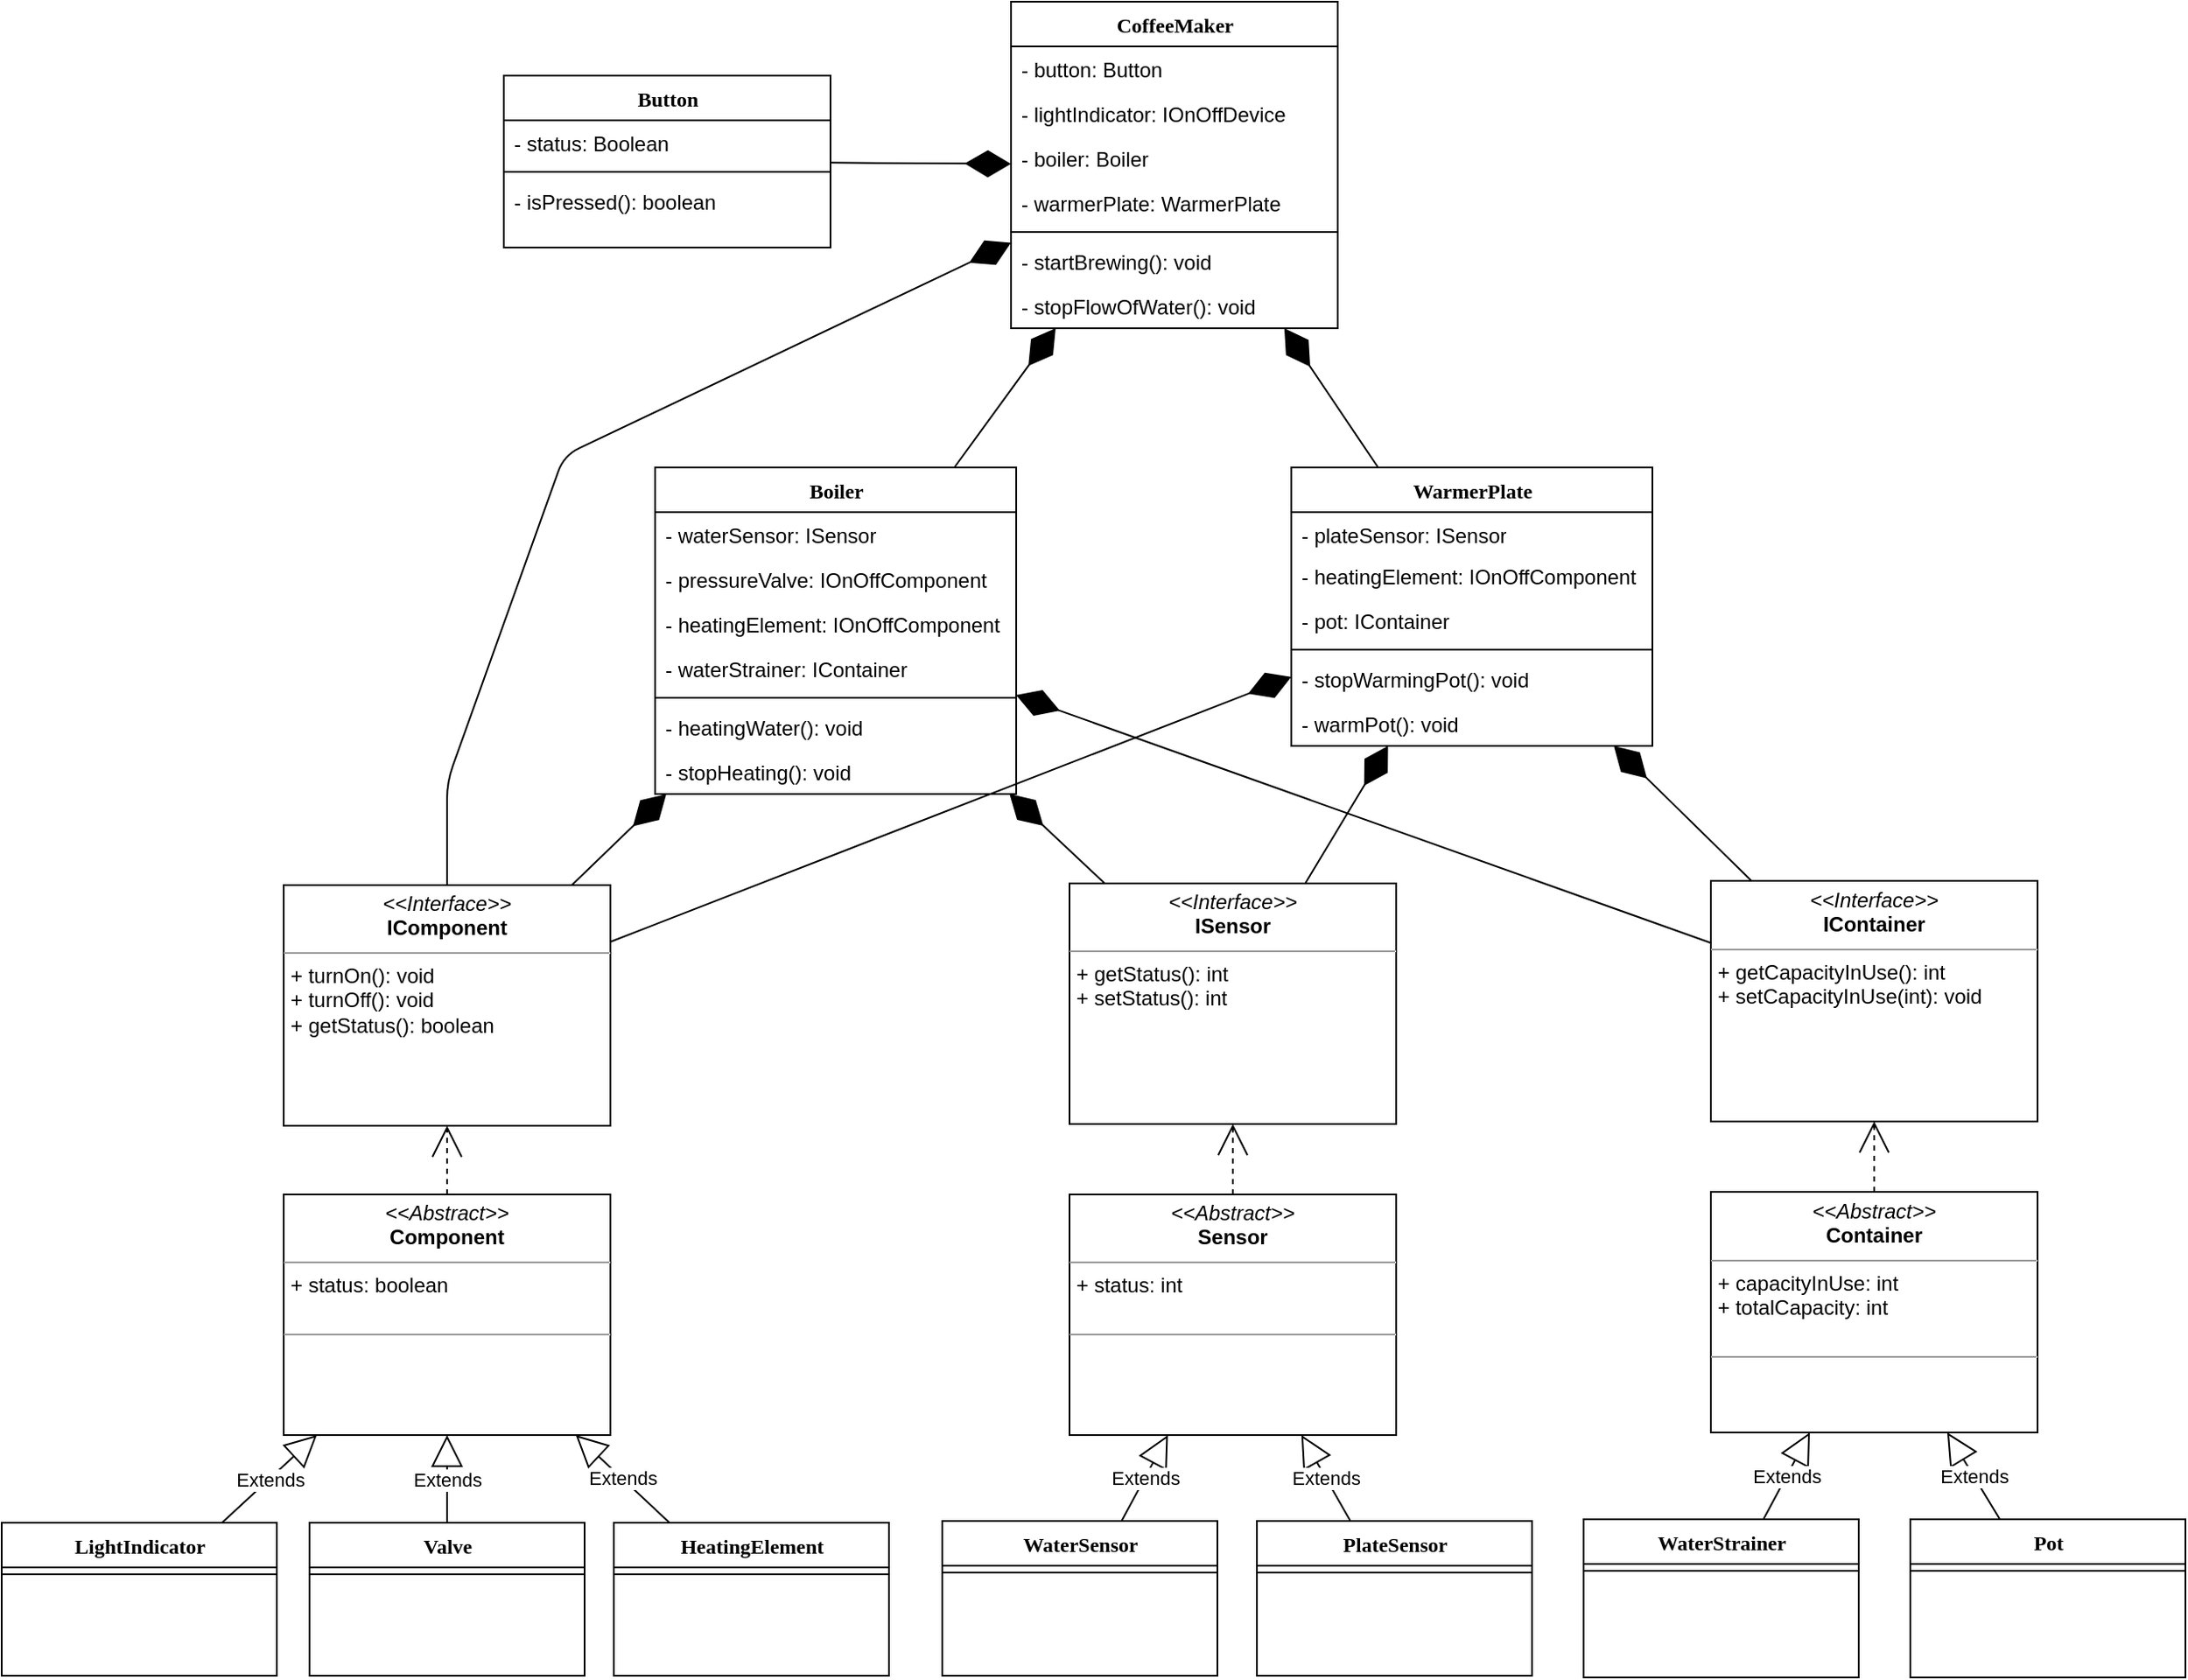 <mxfile version="10.6.7" type="device"><diagram name="Page-1" id="6133507b-19e7-1e82-6fc7-422aa6c4b21f"><mxGraphModel dx="1080" dy="1334" grid="1" gridSize="10" guides="1" tooltips="1" connect="1" arrows="1" fold="1" page="1" pageScale="1" pageWidth="1100" pageHeight="850" background="#ffffff" math="0" shadow="0"><root><mxCell id="0"/><mxCell id="1" parent="0"/><mxCell id="235556782a83e6d0-1" value="LightIndicator" style="swimlane;html=1;fontStyle=1;align=center;verticalAlign=top;childLayout=stackLayout;horizontal=1;startSize=26;horizontalStack=0;resizeParent=1;resizeLast=0;collapsible=1;marginBottom=0;swimlaneFillColor=#ffffff;rounded=0;shadow=0;comic=0;labelBackgroundColor=none;strokeColor=#000000;strokeWidth=1;fillColor=none;fontFamily=Verdana;fontSize=12;fontColor=#000000;" parent="1" vertex="1"><mxGeometry x="123" y="591" width="160" height="89" as="geometry"/></mxCell><mxCell id="235556782a83e6d0-6" value="" style="line;html=1;strokeWidth=1;fillColor=none;align=left;verticalAlign=middle;spacingTop=-1;spacingLeft=3;spacingRight=3;rotatable=0;labelPosition=right;points=[];portConstraint=eastwest;" parent="235556782a83e6d0-1" vertex="1"><mxGeometry y="26" width="160" height="8" as="geometry"/></mxCell><mxCell id="78961159f06e98e8-69" value="Valve" style="swimlane;html=1;fontStyle=1;align=center;verticalAlign=top;childLayout=stackLayout;horizontal=1;startSize=26;horizontalStack=0;resizeParent=1;resizeLast=0;collapsible=1;marginBottom=0;swimlaneFillColor=#ffffff;rounded=0;shadow=0;comic=0;labelBackgroundColor=none;strokeColor=#000000;strokeWidth=1;fillColor=none;fontFamily=Verdana;fontSize=12;fontColor=#000000;" parent="1" vertex="1"><mxGeometry x="302" y="591" width="160" height="89" as="geometry"/></mxCell><mxCell id="78961159f06e98e8-77" value="" style="line;html=1;strokeWidth=1;fillColor=none;align=left;verticalAlign=middle;spacingTop=-1;spacingLeft=3;spacingRight=3;rotatable=0;labelPosition=right;points=[];portConstraint=eastwest;" parent="78961159f06e98e8-69" vertex="1"><mxGeometry y="26" width="160" height="8" as="geometry"/></mxCell><mxCell id="78961159f06e98e8-108" value="HeatingElement" style="swimlane;html=1;fontStyle=1;align=center;verticalAlign=top;childLayout=stackLayout;horizontal=1;startSize=26;horizontalStack=0;resizeParent=1;resizeLast=0;collapsible=1;marginBottom=0;swimlaneFillColor=#ffffff;rounded=0;shadow=0;comic=0;labelBackgroundColor=none;strokeColor=#000000;strokeWidth=1;fillColor=none;fontFamily=Verdana;fontSize=12;fontColor=#000000;" parent="1" vertex="1"><mxGeometry x="479" y="591" width="160" height="89" as="geometry"/></mxCell><mxCell id="78961159f06e98e8-116" value="" style="line;html=1;strokeWidth=1;fillColor=none;align=left;verticalAlign=middle;spacingTop=-1;spacingLeft=3;spacingRight=3;rotatable=0;labelPosition=right;points=[];portConstraint=eastwest;" parent="78961159f06e98e8-108" vertex="1"><mxGeometry y="26" width="160" height="8" as="geometry"/></mxCell><mxCell id="b94bc138ca980ef-1" value="&lt;p style=&quot;margin: 0px ; margin-top: 4px ; text-align: center&quot;&gt;&lt;i&gt;&amp;lt;&amp;lt;Interface&amp;gt;&amp;gt;&lt;/i&gt;&lt;br&gt;&lt;b&gt;IComponent&lt;/b&gt;&lt;/p&gt;&lt;hr size=&quot;1&quot;&gt;&lt;p style=&quot;margin: 0px ; margin-left: 4px&quot;&gt;&lt;/p&gt;&lt;p style=&quot;margin: 0px ; margin-left: 4px&quot;&gt;+ turnOn(): void&lt;br&gt;+ turnOff(): void&lt;/p&gt;&lt;p style=&quot;margin: 0px ; margin-left: 4px&quot;&gt;+ getStatus(): boolean&lt;/p&gt;" style="verticalAlign=top;align=left;overflow=fill;fontSize=12;fontFamily=Helvetica;html=1;rounded=0;shadow=0;comic=0;labelBackgroundColor=none;strokeColor=#000000;strokeWidth=1;fillColor=#ffffff;" parent="1" vertex="1"><mxGeometry x="287" y="220" width="190" height="140" as="geometry"/></mxCell><mxCell id="yU4iAAPaWpDzM0BWO3SC-5" value="&lt;p style=&quot;margin: 0px ; margin-top: 4px ; text-align: center&quot;&gt;&lt;i&gt;&amp;lt;&amp;lt;Interface&amp;gt;&amp;gt;&lt;/i&gt;&lt;br&gt;&lt;b&gt;ISensor&lt;/b&gt;&lt;/p&gt;&lt;hr size=&quot;1&quot;&gt;&lt;p style=&quot;margin: 0px ; margin-left: 4px&quot;&gt;&lt;/p&gt;&lt;p style=&quot;margin: 0px ; margin-left: 4px&quot;&gt;+ getStatus(): int&lt;/p&gt;&lt;p style=&quot;margin: 0px ; margin-left: 4px&quot;&gt;+ setStatus(): int&lt;/p&gt;" style="verticalAlign=top;align=left;overflow=fill;fontSize=12;fontFamily=Helvetica;html=1;rounded=0;shadow=0;comic=0;labelBackgroundColor=none;strokeColor=#000000;strokeWidth=1;fillColor=#ffffff;" parent="1" vertex="1"><mxGeometry x="744" y="219" width="190" height="140" as="geometry"/></mxCell><mxCell id="yU4iAAPaWpDzM0BWO3SC-6" value="&lt;p style=&quot;margin: 0px ; margin-top: 4px ; text-align: center&quot;&gt;&lt;i&gt;&amp;lt;&amp;lt;Abstract&amp;gt;&amp;gt;&lt;/i&gt;&lt;br&gt;&lt;b&gt;Sensor&lt;/b&gt;&lt;/p&gt;&lt;hr size=&quot;1&quot;&gt;&lt;p style=&quot;margin: 0px ; margin-left: 4px&quot;&gt;+ status: int&lt;br&gt;&lt;br&gt;&lt;/p&gt;&lt;hr size=&quot;1&quot;&gt;&lt;p style=&quot;margin: 0px ; margin-left: 4px&quot;&gt;&lt;br&gt;&lt;/p&gt;" style="verticalAlign=top;align=left;overflow=fill;fontSize=12;fontFamily=Helvetica;html=1;rounded=0;shadow=0;comic=0;labelBackgroundColor=none;strokeColor=#000000;strokeWidth=1;fillColor=#ffffff;" parent="1" vertex="1"><mxGeometry x="744" y="400" width="190" height="140" as="geometry"/></mxCell><mxCell id="yU4iAAPaWpDzM0BWO3SC-7" style="edgeStyle=orthogonalEdgeStyle;rounded=0;html=1;dashed=1;labelBackgroundColor=none;startArrow=none;startFill=0;startSize=8;endArrow=open;endFill=0;endSize=16;fontFamily=Verdana;fontSize=12;" parent="1" source="yU4iAAPaWpDzM0BWO3SC-6" target="yU4iAAPaWpDzM0BWO3SC-5" edge="1"><mxGeometry relative="1" as="geometry"><mxPoint x="319" y="446" as="sourcePoint"/><mxPoint x="319" y="376" as="targetPoint"/></mxGeometry></mxCell><mxCell id="yU4iAAPaWpDzM0BWO3SC-8" value="WaterSensor" style="swimlane;html=1;fontStyle=1;align=center;verticalAlign=top;childLayout=stackLayout;horizontal=1;startSize=26;horizontalStack=0;resizeParent=1;resizeLast=0;collapsible=1;marginBottom=0;swimlaneFillColor=#ffffff;rounded=0;shadow=0;comic=0;labelBackgroundColor=none;strokeColor=#000000;strokeWidth=1;fillColor=none;fontFamily=Verdana;fontSize=12;fontColor=#000000;" parent="1" vertex="1"><mxGeometry x="670" y="590" width="160" height="90" as="geometry"/></mxCell><mxCell id="yU4iAAPaWpDzM0BWO3SC-10" value="" style="line;html=1;strokeWidth=1;fillColor=none;align=left;verticalAlign=middle;spacingTop=-1;spacingLeft=3;spacingRight=3;rotatable=0;labelPosition=right;points=[];portConstraint=eastwest;" parent="yU4iAAPaWpDzM0BWO3SC-8" vertex="1"><mxGeometry y="26" width="160" height="8" as="geometry"/></mxCell><mxCell id="yU4iAAPaWpDzM0BWO3SC-11" value="PlateSensor" style="swimlane;html=1;fontStyle=1;align=center;verticalAlign=top;childLayout=stackLayout;horizontal=1;startSize=26;horizontalStack=0;resizeParent=1;resizeLast=0;collapsible=1;marginBottom=0;swimlaneFillColor=#ffffff;rounded=0;shadow=0;comic=0;labelBackgroundColor=none;strokeColor=#000000;strokeWidth=1;fillColor=none;fontFamily=Verdana;fontSize=12;fontColor=#000000;" parent="1" vertex="1"><mxGeometry x="853" y="590" width="160" height="90" as="geometry"/></mxCell><mxCell id="yU4iAAPaWpDzM0BWO3SC-13" value="" style="line;html=1;strokeWidth=1;fillColor=none;align=left;verticalAlign=middle;spacingTop=-1;spacingLeft=3;spacingRight=3;rotatable=0;labelPosition=right;points=[];portConstraint=eastwest;" parent="yU4iAAPaWpDzM0BWO3SC-11" vertex="1"><mxGeometry y="26" width="160" height="8" as="geometry"/></mxCell><mxCell id="yU4iAAPaWpDzM0BWO3SC-16" value="Extends" style="endArrow=block;endSize=16;endFill=0;html=1;" parent="1" source="yU4iAAPaWpDzM0BWO3SC-8" target="yU4iAAPaWpDzM0BWO3SC-6" edge="1"><mxGeometry width="160" relative="1" as="geometry"><mxPoint x="194" y="750" as="sourcePoint"/><mxPoint x="354" y="750" as="targetPoint"/></mxGeometry></mxCell><mxCell id="yU4iAAPaWpDzM0BWO3SC-17" value="Extends" style="endArrow=block;endSize=16;endFill=0;html=1;" parent="1" source="yU4iAAPaWpDzM0BWO3SC-11" target="yU4iAAPaWpDzM0BWO3SC-6" edge="1"><mxGeometry width="160" relative="1" as="geometry"><mxPoint x="767.75" y="600" as="sourcePoint"/><mxPoint x="799.543" y="555" as="targetPoint"/></mxGeometry></mxCell><mxCell id="yU4iAAPaWpDzM0BWO3SC-18" value="Boiler" style="swimlane;html=1;fontStyle=1;align=center;verticalAlign=top;childLayout=stackLayout;horizontal=1;startSize=26;horizontalStack=0;resizeParent=1;resizeLast=0;collapsible=1;marginBottom=0;swimlaneFillColor=#ffffff;rounded=0;shadow=0;comic=0;labelBackgroundColor=none;strokeColor=#000000;strokeWidth=1;fillColor=none;fontFamily=Verdana;fontSize=12;fontColor=#000000;" parent="1" vertex="1"><mxGeometry x="503" y="-23" width="210" height="190" as="geometry"/></mxCell><mxCell id="yU4iAAPaWpDzM0BWO3SC-25" value="- waterSensor: ISensor&lt;br&gt;" style="text;html=1;strokeColor=none;fillColor=none;align=left;verticalAlign=top;spacingLeft=4;spacingRight=4;whiteSpace=wrap;overflow=hidden;rotatable=0;points=[[0,0.5],[1,0.5]];portConstraint=eastwest;" parent="yU4iAAPaWpDzM0BWO3SC-18" vertex="1"><mxGeometry y="26" width="210" height="26" as="geometry"/></mxCell><mxCell id="yU4iAAPaWpDzM0BWO3SC-24" value="- pressureValve: IOnOffComponent&lt;br&gt;" style="text;html=1;strokeColor=none;fillColor=none;align=left;verticalAlign=top;spacingLeft=4;spacingRight=4;whiteSpace=wrap;overflow=hidden;rotatable=0;points=[[0,0.5],[1,0.5]];portConstraint=eastwest;" parent="yU4iAAPaWpDzM0BWO3SC-18" vertex="1"><mxGeometry y="52" width="210" height="26" as="geometry"/></mxCell><mxCell id="HhmbuVHOlJZsZI76Dc89-12" value="- heatingElement: IOnOffComponent&lt;br&gt;" style="text;html=1;strokeColor=none;fillColor=none;align=left;verticalAlign=top;spacingLeft=4;spacingRight=4;whiteSpace=wrap;overflow=hidden;rotatable=0;points=[[0,0.5],[1,0.5]];portConstraint=eastwest;" vertex="1" parent="yU4iAAPaWpDzM0BWO3SC-18"><mxGeometry y="78" width="210" height="26" as="geometry"/></mxCell><mxCell id="yU4iAAPaWpDzM0BWO3SC-19" value="- waterStrainer: IContainer&lt;br&gt;" style="text;html=1;strokeColor=none;fillColor=none;align=left;verticalAlign=top;spacingLeft=4;spacingRight=4;whiteSpace=wrap;overflow=hidden;rotatable=0;points=[[0,0.5],[1,0.5]];portConstraint=eastwest;" parent="yU4iAAPaWpDzM0BWO3SC-18" vertex="1"><mxGeometry y="104" width="210" height="26" as="geometry"/></mxCell><mxCell id="yU4iAAPaWpDzM0BWO3SC-20" value="" style="line;html=1;strokeWidth=1;fillColor=none;align=left;verticalAlign=middle;spacingTop=-1;spacingLeft=3;spacingRight=3;rotatable=0;labelPosition=right;points=[];portConstraint=eastwest;" parent="yU4iAAPaWpDzM0BWO3SC-18" vertex="1"><mxGeometry y="130" width="210" height="8" as="geometry"/></mxCell><mxCell id="yU4iAAPaWpDzM0BWO3SC-26" value="- heatingWater(): void&lt;br&gt;" style="text;html=1;strokeColor=none;fillColor=none;align=left;verticalAlign=top;spacingLeft=4;spacingRight=4;whiteSpace=wrap;overflow=hidden;rotatable=0;points=[[0,0.5],[1,0.5]];portConstraint=eastwest;" parent="yU4iAAPaWpDzM0BWO3SC-18" vertex="1"><mxGeometry y="138" width="210" height="26" as="geometry"/></mxCell><mxCell id="yU4iAAPaWpDzM0BWO3SC-27" value="- stopHeating(): void&lt;br&gt;" style="text;html=1;strokeColor=none;fillColor=none;align=left;verticalAlign=top;spacingLeft=4;spacingRight=4;whiteSpace=wrap;overflow=hidden;rotatable=0;points=[[0,0.5],[1,0.5]];portConstraint=eastwest;" parent="yU4iAAPaWpDzM0BWO3SC-18" vertex="1"><mxGeometry y="164" width="210" height="26" as="geometry"/></mxCell><mxCell id="yU4iAAPaWpDzM0BWO3SC-21" value="WarmerPlate" style="swimlane;html=1;fontStyle=1;align=center;verticalAlign=top;childLayout=stackLayout;horizontal=1;startSize=26;horizontalStack=0;resizeParent=1;resizeLast=0;collapsible=1;marginBottom=0;swimlaneFillColor=#ffffff;rounded=0;shadow=0;comic=0;labelBackgroundColor=none;strokeColor=#000000;strokeWidth=1;fillColor=none;fontFamily=Verdana;fontSize=12;fontColor=#000000;" parent="1" vertex="1"><mxGeometry x="873" y="-23" width="210" height="162" as="geometry"/></mxCell><mxCell id="yU4iAAPaWpDzM0BWO3SC-28" value="- plateSensor: ISensor" style="text;html=1;strokeColor=none;fillColor=none;align=left;verticalAlign=top;spacingLeft=4;spacingRight=4;whiteSpace=wrap;overflow=hidden;rotatable=0;points=[[0,0.5],[1,0.5]];portConstraint=eastwest;" parent="yU4iAAPaWpDzM0BWO3SC-21" vertex="1"><mxGeometry y="26" width="210" height="24" as="geometry"/></mxCell><mxCell id="HhmbuVHOlJZsZI76Dc89-13" value="- heatingElement: IOnOffComponent" style="text;html=1;strokeColor=none;fillColor=none;align=left;verticalAlign=top;spacingLeft=4;spacingRight=4;whiteSpace=wrap;overflow=hidden;rotatable=0;points=[[0,0.5],[1,0.5]];portConstraint=eastwest;" vertex="1" parent="yU4iAAPaWpDzM0BWO3SC-21"><mxGeometry y="50" width="210" height="26" as="geometry"/></mxCell><mxCell id="yU4iAAPaWpDzM0BWO3SC-22" value="- pot: IContainer" style="text;html=1;strokeColor=none;fillColor=none;align=left;verticalAlign=top;spacingLeft=4;spacingRight=4;whiteSpace=wrap;overflow=hidden;rotatable=0;points=[[0,0.5],[1,0.5]];portConstraint=eastwest;" parent="yU4iAAPaWpDzM0BWO3SC-21" vertex="1"><mxGeometry y="76" width="210" height="26" as="geometry"/></mxCell><mxCell id="yU4iAAPaWpDzM0BWO3SC-23" value="" style="line;html=1;strokeWidth=1;fillColor=none;align=left;verticalAlign=middle;spacingTop=-1;spacingLeft=3;spacingRight=3;rotatable=0;labelPosition=right;points=[];portConstraint=eastwest;" parent="yU4iAAPaWpDzM0BWO3SC-21" vertex="1"><mxGeometry y="102" width="210" height="8" as="geometry"/></mxCell><mxCell id="yU4iAAPaWpDzM0BWO3SC-30" value="- stopWarmingPot(): void" style="text;html=1;strokeColor=none;fillColor=none;align=left;verticalAlign=top;spacingLeft=4;spacingRight=4;whiteSpace=wrap;overflow=hidden;rotatable=0;points=[[0,0.5],[1,0.5]];portConstraint=eastwest;" parent="yU4iAAPaWpDzM0BWO3SC-21" vertex="1"><mxGeometry y="110" width="210" height="26" as="geometry"/></mxCell><mxCell id="yU4iAAPaWpDzM0BWO3SC-29" value="- warmPot(): void" style="text;html=1;strokeColor=none;fillColor=none;align=left;verticalAlign=top;spacingLeft=4;spacingRight=4;whiteSpace=wrap;overflow=hidden;rotatable=0;points=[[0,0.5],[1,0.5]];portConstraint=eastwest;" parent="yU4iAAPaWpDzM0BWO3SC-21" vertex="1"><mxGeometry y="136" width="210" height="26" as="geometry"/></mxCell><mxCell id="yU4iAAPaWpDzM0BWO3SC-31" value="CoffeeMaker" style="swimlane;html=1;fontStyle=1;align=center;verticalAlign=top;childLayout=stackLayout;horizontal=1;startSize=26;horizontalStack=0;resizeParent=1;resizeLast=0;collapsible=1;marginBottom=0;swimlaneFillColor=#ffffff;rounded=0;shadow=0;comic=0;labelBackgroundColor=none;strokeColor=#000000;strokeWidth=1;fillColor=none;fontFamily=Verdana;fontSize=12;fontColor=#000000;" parent="1" vertex="1"><mxGeometry x="710" y="-294" width="190" height="190" as="geometry"/></mxCell><mxCell id="yU4iAAPaWpDzM0BWO3SC-32" value="- button: Button&lt;br&gt;" style="text;html=1;strokeColor=none;fillColor=none;align=left;verticalAlign=top;spacingLeft=4;spacingRight=4;whiteSpace=wrap;overflow=hidden;rotatable=0;points=[[0,0.5],[1,0.5]];portConstraint=eastwest;" parent="yU4iAAPaWpDzM0BWO3SC-31" vertex="1"><mxGeometry y="26" width="190" height="26" as="geometry"/></mxCell><mxCell id="yU4iAAPaWpDzM0BWO3SC-38" value="- lightIndicator: IOnOffDevice&lt;br&gt;" style="text;html=1;strokeColor=none;fillColor=none;align=left;verticalAlign=top;spacingLeft=4;spacingRight=4;whiteSpace=wrap;overflow=hidden;rotatable=0;points=[[0,0.5],[1,0.5]];portConstraint=eastwest;" parent="yU4iAAPaWpDzM0BWO3SC-31" vertex="1"><mxGeometry y="52" width="190" height="26" as="geometry"/></mxCell><mxCell id="yU4iAAPaWpDzM0BWO3SC-33" value="- boiler: Boiler&lt;br&gt;&lt;br&gt;" style="text;html=1;strokeColor=none;fillColor=none;align=left;verticalAlign=top;spacingLeft=4;spacingRight=4;whiteSpace=wrap;overflow=hidden;rotatable=0;points=[[0,0.5],[1,0.5]];portConstraint=eastwest;" parent="yU4iAAPaWpDzM0BWO3SC-31" vertex="1"><mxGeometry y="78" width="190" height="26" as="geometry"/></mxCell><mxCell id="yU4iAAPaWpDzM0BWO3SC-34" value="- warmerPlate: WarmerPlate&lt;br&gt;" style="text;html=1;strokeColor=none;fillColor=none;align=left;verticalAlign=top;spacingLeft=4;spacingRight=4;whiteSpace=wrap;overflow=hidden;rotatable=0;points=[[0,0.5],[1,0.5]];portConstraint=eastwest;" parent="yU4iAAPaWpDzM0BWO3SC-31" vertex="1"><mxGeometry y="104" width="190" height="26" as="geometry"/></mxCell><mxCell id="yU4iAAPaWpDzM0BWO3SC-35" value="" style="line;html=1;strokeWidth=1;fillColor=none;align=left;verticalAlign=middle;spacingTop=-1;spacingLeft=3;spacingRight=3;rotatable=0;labelPosition=right;points=[];portConstraint=eastwest;" parent="yU4iAAPaWpDzM0BWO3SC-31" vertex="1"><mxGeometry y="130" width="190" height="8" as="geometry"/></mxCell><mxCell id="yU4iAAPaWpDzM0BWO3SC-36" value="- startBrewing(): void&lt;br&gt;" style="text;html=1;strokeColor=none;fillColor=none;align=left;verticalAlign=top;spacingLeft=4;spacingRight=4;whiteSpace=wrap;overflow=hidden;rotatable=0;points=[[0,0.5],[1,0.5]];portConstraint=eastwest;" parent="yU4iAAPaWpDzM0BWO3SC-31" vertex="1"><mxGeometry y="138" width="190" height="26" as="geometry"/></mxCell><mxCell id="yU4iAAPaWpDzM0BWO3SC-37" value="- stopFlowOfWater(): void&lt;br&gt;" style="text;html=1;strokeColor=none;fillColor=none;align=left;verticalAlign=top;spacingLeft=4;spacingRight=4;whiteSpace=wrap;overflow=hidden;rotatable=0;points=[[0,0.5],[1,0.5]];portConstraint=eastwest;" parent="yU4iAAPaWpDzM0BWO3SC-31" vertex="1"><mxGeometry y="164" width="190" height="26" as="geometry"/></mxCell><mxCell id="yU4iAAPaWpDzM0BWO3SC-39" value="" style="endArrow=diamondThin;endFill=1;endSize=24;html=1;" parent="1" source="b94bc138ca980ef-1" target="yU4iAAPaWpDzM0BWO3SC-18" edge="1"><mxGeometry width="160" relative="1" as="geometry"><mxPoint x="70" y="240" as="sourcePoint"/><mxPoint x="230" y="240" as="targetPoint"/></mxGeometry></mxCell><mxCell id="yU4iAAPaWpDzM0BWO3SC-40" value="" style="endArrow=diamondThin;endFill=1;endSize=24;html=1;" parent="1" source="yU4iAAPaWpDzM0BWO3SC-5" target="yU4iAAPaWpDzM0BWO3SC-18" edge="1"><mxGeometry width="160" relative="1" as="geometry"><mxPoint x="380.897" y="236" as="sourcePoint"/><mxPoint x="421.41" y="157" as="targetPoint"/></mxGeometry></mxCell><mxCell id="yU4iAAPaWpDzM0BWO3SC-41" value="" style="endArrow=diamondThin;endFill=1;endSize=24;html=1;" parent="1" source="b94bc138ca980ef-1" target="yU4iAAPaWpDzM0BWO3SC-21" edge="1"><mxGeometry width="160" relative="1" as="geometry"><mxPoint x="380.897" y="236" as="sourcePoint"/><mxPoint x="421.41" y="157" as="targetPoint"/></mxGeometry></mxCell><mxCell id="yU4iAAPaWpDzM0BWO3SC-42" value="" style="endArrow=diamondThin;endFill=1;endSize=24;html=1;" parent="1" source="yU4iAAPaWpDzM0BWO3SC-5" target="yU4iAAPaWpDzM0BWO3SC-21" edge="1"><mxGeometry width="160" relative="1" as="geometry"><mxPoint x="780" y="247.171" as="sourcePoint"/><mxPoint x="560" y="124.829" as="targetPoint"/></mxGeometry></mxCell><mxCell id="yU4iAAPaWpDzM0BWO3SC-43" value="" style="endArrow=diamondThin;endFill=1;endSize=24;html=1;" parent="1" source="yU4iAAPaWpDzM0BWO3SC-18" target="yU4iAAPaWpDzM0BWO3SC-31" edge="1"><mxGeometry width="160" relative="1" as="geometry"><mxPoint x="70" y="10.031" as="sourcePoint"/><mxPoint x="370" y="-143.031" as="targetPoint"/></mxGeometry></mxCell><mxCell id="yU4iAAPaWpDzM0BWO3SC-44" value="" style="endArrow=diamondThin;endFill=1;endSize=24;html=1;" parent="1" source="yU4iAAPaWpDzM0BWO3SC-21" target="yU4iAAPaWpDzM0BWO3SC-31" edge="1"><mxGeometry width="160" relative="1" as="geometry"><mxPoint x="523.621" y="-13" as="sourcePoint"/><mxPoint x="579.483" y="-94" as="targetPoint"/></mxGeometry></mxCell><mxCell id="yU4iAAPaWpDzM0BWO3SC-45" value="" style="endArrow=diamondThin;endFill=1;endSize=24;html=1;" parent="1" source="b94bc138ca980ef-1" target="yU4iAAPaWpDzM0BWO3SC-31" edge="1"><mxGeometry width="160" relative="1" as="geometry"><mxPoint x="523.621" y="-13" as="sourcePoint"/><mxPoint x="579.483" y="-94" as="targetPoint"/><Array as="points"><mxPoint x="382" y="160"/><mxPoint x="450" y="-30"/></Array></mxGeometry></mxCell><mxCell id="yU4iAAPaWpDzM0BWO3SC-46" value="Button" style="swimlane;html=1;fontStyle=1;align=center;verticalAlign=top;childLayout=stackLayout;horizontal=1;startSize=26;horizontalStack=0;resizeParent=1;resizeLast=0;collapsible=1;marginBottom=0;swimlaneFillColor=#ffffff;rounded=0;shadow=0;comic=0;labelBackgroundColor=none;strokeColor=#000000;strokeWidth=1;fillColor=none;fontFamily=Verdana;fontSize=12;fontColor=#000000;" parent="1" vertex="1"><mxGeometry x="415" y="-251" width="190" height="100" as="geometry"/></mxCell><mxCell id="yU4iAAPaWpDzM0BWO3SC-47" value="- status: Boolean&lt;br&gt;" style="text;html=1;strokeColor=none;fillColor=none;align=left;verticalAlign=top;spacingLeft=4;spacingRight=4;whiteSpace=wrap;overflow=hidden;rotatable=0;points=[[0,0.5],[1,0.5]];portConstraint=eastwest;" parent="yU4iAAPaWpDzM0BWO3SC-46" vertex="1"><mxGeometry y="26" width="190" height="26" as="geometry"/></mxCell><mxCell id="yU4iAAPaWpDzM0BWO3SC-51" value="" style="line;html=1;strokeWidth=1;fillColor=none;align=left;verticalAlign=middle;spacingTop=-1;spacingLeft=3;spacingRight=3;rotatable=0;labelPosition=right;points=[];portConstraint=eastwest;" parent="yU4iAAPaWpDzM0BWO3SC-46" vertex="1"><mxGeometry y="52" width="190" height="8" as="geometry"/></mxCell><mxCell id="yU4iAAPaWpDzM0BWO3SC-53" value="- isPressed(): boolean&lt;br&gt;" style="text;html=1;strokeColor=none;fillColor=none;align=left;verticalAlign=top;spacingLeft=4;spacingRight=4;whiteSpace=wrap;overflow=hidden;rotatable=0;points=[[0,0.5],[1,0.5]];portConstraint=eastwest;" parent="yU4iAAPaWpDzM0BWO3SC-46" vertex="1"><mxGeometry y="60" width="190" height="26" as="geometry"/></mxCell><mxCell id="yU4iAAPaWpDzM0BWO3SC-54" value="" style="endArrow=diamondThin;endFill=1;endSize=24;html=1;" parent="1" source="yU4iAAPaWpDzM0BWO3SC-46" target="yU4iAAPaWpDzM0BWO3SC-31" edge="1"><mxGeometry width="160" relative="1" as="geometry"><mxPoint x="591.121" y="-227.5" as="sourcePoint"/><mxPoint x="646.983" y="-308.5" as="targetPoint"/></mxGeometry></mxCell><mxCell id="yU4iAAPaWpDzM0BWO3SC-55" value="&lt;p style=&quot;margin: 0px ; margin-top: 4px ; text-align: center&quot;&gt;&lt;i&gt;&amp;lt;&amp;lt;Abstract&amp;gt;&amp;gt;&lt;/i&gt;&lt;br&gt;&lt;b&gt;Component&lt;/b&gt;&lt;/p&gt;&lt;hr size=&quot;1&quot;&gt;&lt;p style=&quot;margin: 0px ; margin-left: 4px&quot;&gt;+ status: boolean&lt;br&gt;&lt;br&gt;&lt;/p&gt;&lt;hr size=&quot;1&quot;&gt;&lt;p style=&quot;margin: 0px ; margin-left: 4px&quot;&gt;&lt;br&gt;&lt;/p&gt;" style="verticalAlign=top;align=left;overflow=fill;fontSize=12;fontFamily=Helvetica;html=1;rounded=0;shadow=0;comic=0;labelBackgroundColor=none;strokeColor=#000000;strokeWidth=1;fillColor=#ffffff;" parent="1" vertex="1"><mxGeometry x="287" y="400" width="190" height="140" as="geometry"/></mxCell><mxCell id="yU4iAAPaWpDzM0BWO3SC-56" style="edgeStyle=orthogonalEdgeStyle;rounded=0;html=1;dashed=1;labelBackgroundColor=none;startArrow=none;startFill=0;startSize=8;endArrow=open;endFill=0;endSize=16;fontFamily=Verdana;fontSize=12;" parent="1" source="yU4iAAPaWpDzM0BWO3SC-55" target="b94bc138ca980ef-1" edge="1"><mxGeometry relative="1" as="geometry"><mxPoint x="935" y="410" as="sourcePoint"/><mxPoint x="935" y="369" as="targetPoint"/></mxGeometry></mxCell><mxCell id="yU4iAAPaWpDzM0BWO3SC-57" value="Extends" style="endArrow=block;endSize=16;endFill=0;html=1;" parent="1" source="235556782a83e6d0-1" target="yU4iAAPaWpDzM0BWO3SC-55" edge="1"><mxGeometry width="160" relative="1" as="geometry"><mxPoint x="179.96" y="580" as="sourcePoint"/><mxPoint x="214.352" y="530" as="targetPoint"/></mxGeometry></mxCell><mxCell id="yU4iAAPaWpDzM0BWO3SC-59" value="Extends" style="endArrow=block;endSize=16;endFill=0;html=1;" parent="1" source="78961159f06e98e8-69" target="yU4iAAPaWpDzM0BWO3SC-55" edge="1"><mxGeometry width="160" relative="1" as="geometry"><mxPoint x="364.96" y="590" as="sourcePoint"/><mxPoint x="399.352" y="540" as="targetPoint"/></mxGeometry></mxCell><mxCell id="yU4iAAPaWpDzM0BWO3SC-60" value="Extends" style="endArrow=block;endSize=16;endFill=0;html=1;" parent="1" source="78961159f06e98e8-108" target="yU4iAAPaWpDzM0BWO3SC-55" edge="1"><mxGeometry width="160" relative="1" as="geometry"><mxPoint x="577.46" y="570" as="sourcePoint"/><mxPoint x="611.852" y="520" as="targetPoint"/></mxGeometry></mxCell><mxCell id="HhmbuVHOlJZsZI76Dc89-1" value="&lt;p style=&quot;margin: 0px ; margin-top: 4px ; text-align: center&quot;&gt;&lt;i&gt;&amp;lt;&amp;lt;Interface&amp;gt;&amp;gt;&lt;/i&gt;&lt;br&gt;&lt;b&gt;IContainer&lt;/b&gt;&lt;/p&gt;&lt;hr size=&quot;1&quot;&gt;&lt;p style=&quot;margin: 0px ; margin-left: 4px&quot;&gt;&lt;/p&gt;&lt;p style=&quot;margin: 0px ; margin-left: 4px&quot;&gt;+ getCapacityInUse(): int&lt;/p&gt;&lt;p style=&quot;margin: 0px ; margin-left: 4px&quot;&gt;+ setCapacityInUse(int): void&lt;/p&gt;" style="verticalAlign=top;align=left;overflow=fill;fontSize=12;fontFamily=Helvetica;html=1;rounded=0;shadow=0;comic=0;labelBackgroundColor=none;strokeColor=#000000;strokeWidth=1;fillColor=#ffffff;" vertex="1" parent="1"><mxGeometry x="1117" y="217.5" width="190" height="140" as="geometry"/></mxCell><mxCell id="HhmbuVHOlJZsZI76Dc89-2" value="&lt;p style=&quot;margin: 0px ; margin-top: 4px ; text-align: center&quot;&gt;&lt;i&gt;&amp;lt;&amp;lt;Abstract&amp;gt;&amp;gt;&lt;/i&gt;&lt;br&gt;&lt;b&gt;Container&lt;/b&gt;&lt;/p&gt;&lt;hr size=&quot;1&quot;&gt;&lt;p style=&quot;margin: 0px ; margin-left: 4px&quot;&gt;+ capacityInUse: int&lt;/p&gt;&lt;p style=&quot;margin: 0px ; margin-left: 4px&quot;&gt;+ totalCapacity: int&lt;br&gt;&lt;br&gt;&lt;/p&gt;&lt;hr size=&quot;1&quot;&gt;&lt;p style=&quot;margin: 0px ; margin-left: 4px&quot;&gt;&lt;br&gt;&lt;/p&gt;" style="verticalAlign=top;align=left;overflow=fill;fontSize=12;fontFamily=Helvetica;html=1;rounded=0;shadow=0;comic=0;labelBackgroundColor=none;strokeColor=#000000;strokeWidth=1;fillColor=#ffffff;" vertex="1" parent="1"><mxGeometry x="1117" y="398.5" width="190" height="140" as="geometry"/></mxCell><mxCell id="HhmbuVHOlJZsZI76Dc89-3" style="edgeStyle=orthogonalEdgeStyle;rounded=0;html=1;dashed=1;labelBackgroundColor=none;startArrow=none;startFill=0;startSize=8;endArrow=open;endFill=0;endSize=16;fontFamily=Verdana;fontSize=12;" edge="1" parent="1" source="HhmbuVHOlJZsZI76Dc89-2" target="HhmbuVHOlJZsZI76Dc89-1"><mxGeometry relative="1" as="geometry"><mxPoint x="692" y="444.5" as="sourcePoint"/><mxPoint x="692" y="374.5" as="targetPoint"/></mxGeometry></mxCell><mxCell id="HhmbuVHOlJZsZI76Dc89-4" value="WaterStrainer" style="swimlane;html=1;fontStyle=1;align=center;verticalAlign=top;childLayout=stackLayout;horizontal=1;startSize=26;horizontalStack=0;resizeParent=1;resizeLast=0;collapsible=1;marginBottom=0;swimlaneFillColor=#ffffff;rounded=0;shadow=0;comic=0;labelBackgroundColor=none;strokeColor=#000000;strokeWidth=1;fillColor=none;fontFamily=Verdana;fontSize=12;fontColor=#000000;" vertex="1" parent="1"><mxGeometry x="1043" y="589" width="160" height="92" as="geometry"/></mxCell><mxCell id="HhmbuVHOlJZsZI76Dc89-6" value="" style="line;html=1;strokeWidth=1;fillColor=none;align=left;verticalAlign=middle;spacingTop=-1;spacingLeft=3;spacingRight=3;rotatable=0;labelPosition=right;points=[];portConstraint=eastwest;" vertex="1" parent="HhmbuVHOlJZsZI76Dc89-4"><mxGeometry y="26" width="160" height="8" as="geometry"/></mxCell><mxCell id="HhmbuVHOlJZsZI76Dc89-7" value="Pot" style="swimlane;html=1;fontStyle=1;align=center;verticalAlign=top;childLayout=stackLayout;horizontal=1;startSize=26;horizontalStack=0;resizeParent=1;resizeLast=0;collapsible=1;marginBottom=0;swimlaneFillColor=#ffffff;rounded=0;shadow=0;comic=0;labelBackgroundColor=none;strokeColor=#000000;strokeWidth=1;fillColor=none;fontFamily=Verdana;fontSize=12;fontColor=#000000;" vertex="1" parent="1"><mxGeometry x="1233" y="589" width="160" height="92" as="geometry"/></mxCell><mxCell id="HhmbuVHOlJZsZI76Dc89-9" value="" style="line;html=1;strokeWidth=1;fillColor=none;align=left;verticalAlign=middle;spacingTop=-1;spacingLeft=3;spacingRight=3;rotatable=0;labelPosition=right;points=[];portConstraint=eastwest;" vertex="1" parent="HhmbuVHOlJZsZI76Dc89-7"><mxGeometry y="26" width="160" height="8" as="geometry"/></mxCell><mxCell id="HhmbuVHOlJZsZI76Dc89-10" value="Extends" style="endArrow=block;endSize=16;endFill=0;html=1;" edge="1" parent="1" source="HhmbuVHOlJZsZI76Dc89-4" target="HhmbuVHOlJZsZI76Dc89-2"><mxGeometry width="160" relative="1" as="geometry"><mxPoint x="567" y="748.5" as="sourcePoint"/><mxPoint x="727" y="748.5" as="targetPoint"/></mxGeometry></mxCell><mxCell id="HhmbuVHOlJZsZI76Dc89-11" value="Extends" style="endArrow=block;endSize=16;endFill=0;html=1;" edge="1" parent="1" source="HhmbuVHOlJZsZI76Dc89-7" target="HhmbuVHOlJZsZI76Dc89-2"><mxGeometry width="160" relative="1" as="geometry"><mxPoint x="1140.75" y="598.5" as="sourcePoint"/><mxPoint x="1172.543" y="553.5" as="targetPoint"/></mxGeometry></mxCell><mxCell id="HhmbuVHOlJZsZI76Dc89-14" value="" style="endArrow=diamondThin;endFill=1;endSize=24;html=1;" edge="1" parent="1" source="HhmbuVHOlJZsZI76Dc89-1" target="yU4iAAPaWpDzM0BWO3SC-18"><mxGeometry width="160" relative="1" as="geometry"><mxPoint x="770" y="287.463" as="sourcePoint"/><mxPoint x="570" y="178.963" as="targetPoint"/></mxGeometry></mxCell><mxCell id="HhmbuVHOlJZsZI76Dc89-15" value="" style="endArrow=diamondThin;endFill=1;endSize=24;html=1;" edge="1" parent="1" source="HhmbuVHOlJZsZI76Dc89-1" target="yU4iAAPaWpDzM0BWO3SC-21"><mxGeometry width="160" relative="1" as="geometry"><mxPoint x="1285" y="274.878" as="sourcePoint"/><mxPoint x="580" y="107.003" as="targetPoint"/></mxGeometry></mxCell></root></mxGraphModel></diagram></mxfile>